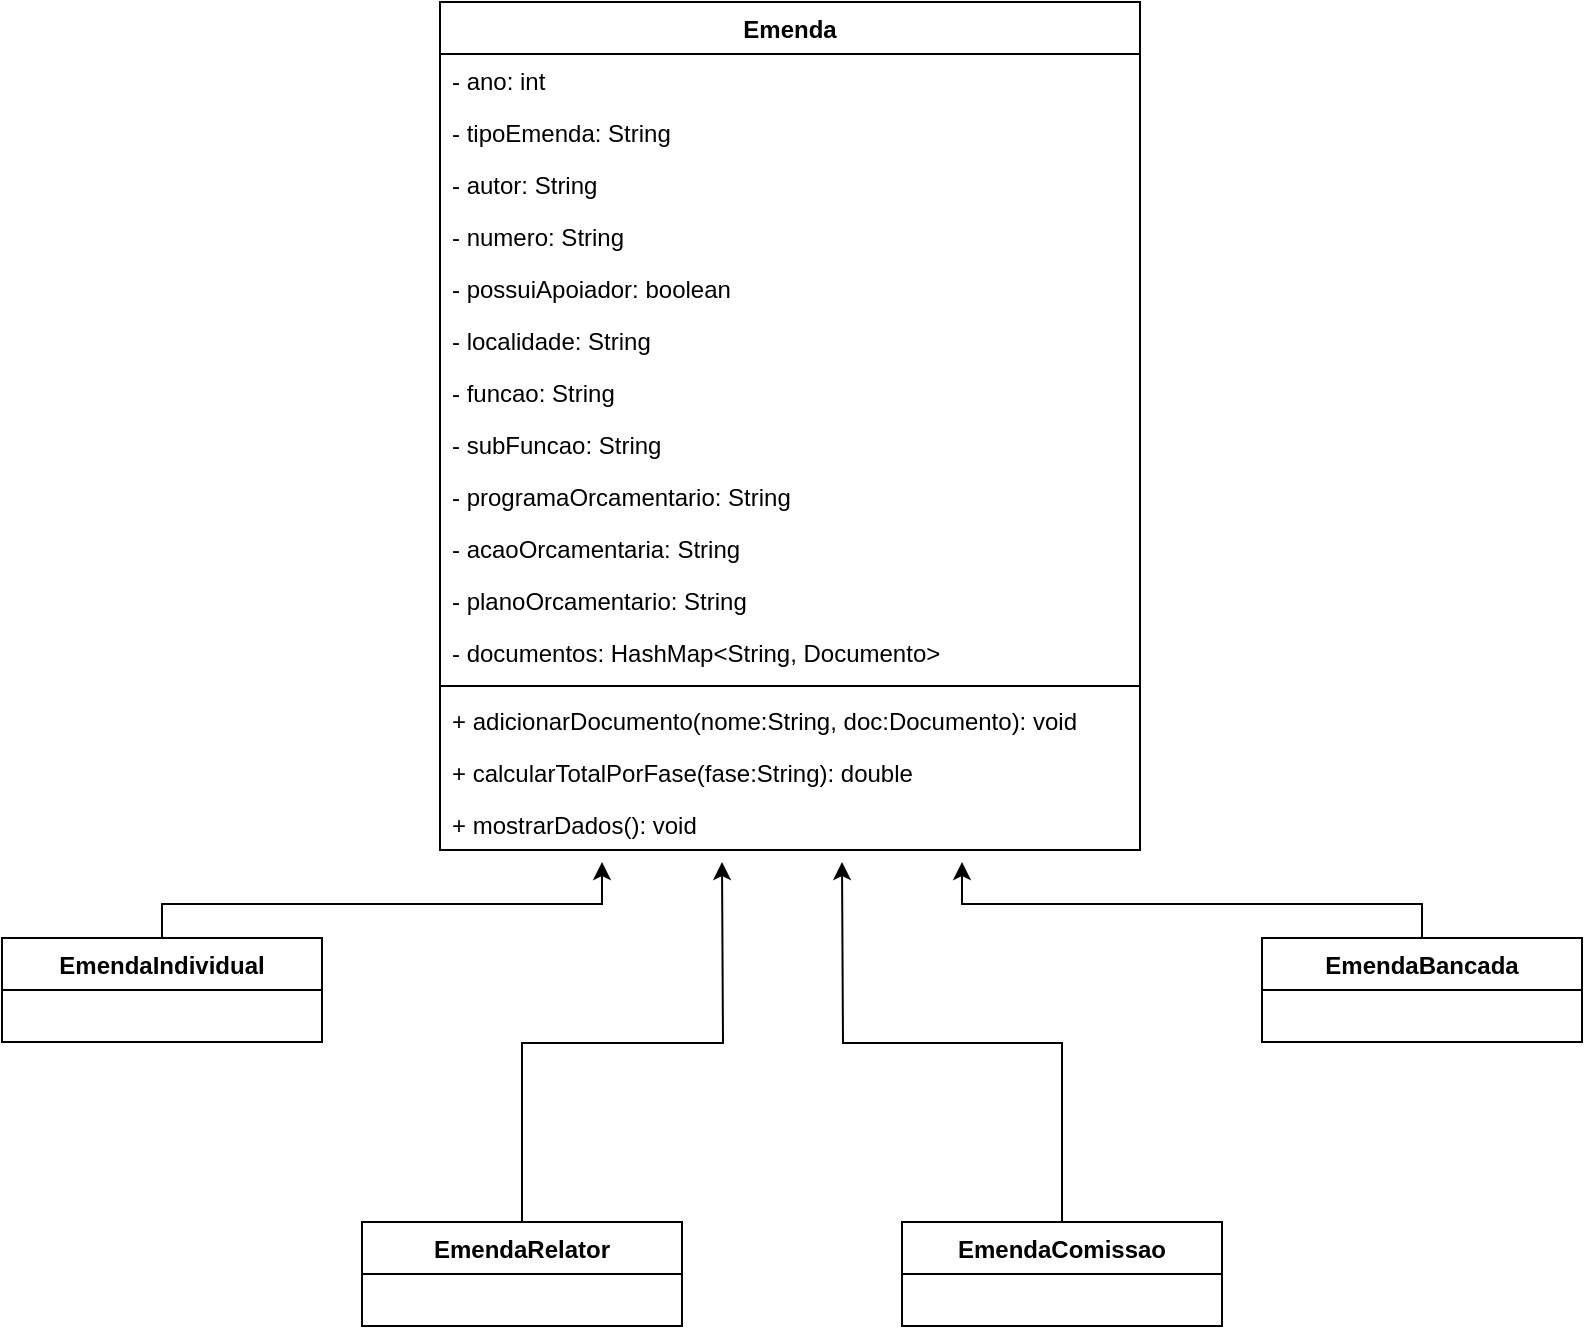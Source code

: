 <mxfile version="28.1.2">
  <diagram name="Página-1" id="yEi0piRJHGkuLj2UevGY">
    <mxGraphModel dx="1588" dy="815" grid="1" gridSize="10" guides="1" tooltips="1" connect="1" arrows="1" fold="1" page="1" pageScale="1" pageWidth="827" pageHeight="1169" math="0" shadow="0">
      <root>
        <mxCell id="0" />
        <mxCell id="1" parent="0" />
        <mxCell id="w1UKSgTafYDJ2Rl2D7IQ-1" value="Emenda" style="swimlane;fontStyle=1;align=center;verticalAlign=top;childLayout=stackLayout;horizontal=1;startSize=26;horizontalStack=0;resizeParent=1;resizeParentMax=0;resizeLast=0;collapsible=1;marginBottom=0;whiteSpace=wrap;html=1;" parent="1" vertex="1">
          <mxGeometry x="239" y="120" width="350" height="424" as="geometry" />
        </mxCell>
        <mxCell id="J66TZz0wDikzwucHNNtv-3" value="- ano: int" style="text;strokeColor=none;fillColor=none;align=left;verticalAlign=top;spacingLeft=4;spacingRight=4;overflow=hidden;rotatable=0;points=[[0,0.5],[1,0.5]];portConstraint=eastwest;whiteSpace=wrap;html=1;" parent="w1UKSgTafYDJ2Rl2D7IQ-1" vertex="1">
          <mxGeometry y="26" width="350" height="26" as="geometry" />
        </mxCell>
        <mxCell id="J66TZz0wDikzwucHNNtv-1" value="- tipoEmenda: String" style="text;strokeColor=none;fillColor=none;align=left;verticalAlign=top;spacingLeft=4;spacingRight=4;overflow=hidden;rotatable=0;points=[[0,0.5],[1,0.5]];portConstraint=eastwest;whiteSpace=wrap;html=1;" parent="w1UKSgTafYDJ2Rl2D7IQ-1" vertex="1">
          <mxGeometry y="52" width="350" height="26" as="geometry" />
        </mxCell>
        <mxCell id="w1UKSgTafYDJ2Rl2D7IQ-2" value="- autor: String" style="text;strokeColor=none;fillColor=none;align=left;verticalAlign=top;spacingLeft=4;spacingRight=4;overflow=hidden;rotatable=0;points=[[0,0.5],[1,0.5]];portConstraint=eastwest;whiteSpace=wrap;html=1;" parent="w1UKSgTafYDJ2Rl2D7IQ-1" vertex="1">
          <mxGeometry y="78" width="350" height="26" as="geometry" />
        </mxCell>
        <mxCell id="qiot6VAjBS1Cee8n9v5e-8" value="- numero: String" style="text;strokeColor=none;fillColor=none;align=left;verticalAlign=top;spacingLeft=4;spacingRight=4;overflow=hidden;rotatable=0;points=[[0,0.5],[1,0.5]];portConstraint=eastwest;whiteSpace=wrap;html=1;" vertex="1" parent="w1UKSgTafYDJ2Rl2D7IQ-1">
          <mxGeometry y="104" width="350" height="26" as="geometry" />
        </mxCell>
        <mxCell id="J66TZz0wDikzwucHNNtv-2" value="- possuiApoiador: boolean" style="text;strokeColor=none;fillColor=none;align=left;verticalAlign=top;spacingLeft=4;spacingRight=4;overflow=hidden;rotatable=0;points=[[0,0.5],[1,0.5]];portConstraint=eastwest;whiteSpace=wrap;html=1;" parent="w1UKSgTafYDJ2Rl2D7IQ-1" vertex="1">
          <mxGeometry y="130" width="350" height="26" as="geometry" />
        </mxCell>
        <mxCell id="qiot6VAjBS1Cee8n9v5e-1" value="- localidade: String" style="text;strokeColor=none;fillColor=none;align=left;verticalAlign=top;spacingLeft=4;spacingRight=4;overflow=hidden;rotatable=0;points=[[0,0.5],[1,0.5]];portConstraint=eastwest;whiteSpace=wrap;html=1;" vertex="1" parent="w1UKSgTafYDJ2Rl2D7IQ-1">
          <mxGeometry y="156" width="350" height="26" as="geometry" />
        </mxCell>
        <mxCell id="qiot6VAjBS1Cee8n9v5e-7" value="- funcao: String" style="text;strokeColor=none;fillColor=none;align=left;verticalAlign=top;spacingLeft=4;spacingRight=4;overflow=hidden;rotatable=0;points=[[0,0.5],[1,0.5]];portConstraint=eastwest;whiteSpace=wrap;html=1;" vertex="1" parent="w1UKSgTafYDJ2Rl2D7IQ-1">
          <mxGeometry y="182" width="350" height="26" as="geometry" />
        </mxCell>
        <mxCell id="qiot6VAjBS1Cee8n9v5e-6" value="- subFuncao: String" style="text;strokeColor=none;fillColor=none;align=left;verticalAlign=top;spacingLeft=4;spacingRight=4;overflow=hidden;rotatable=0;points=[[0,0.5],[1,0.5]];portConstraint=eastwest;whiteSpace=wrap;html=1;" vertex="1" parent="w1UKSgTafYDJ2Rl2D7IQ-1">
          <mxGeometry y="208" width="350" height="26" as="geometry" />
        </mxCell>
        <mxCell id="qiot6VAjBS1Cee8n9v5e-5" value="- programaOrcamentario: String" style="text;strokeColor=none;fillColor=none;align=left;verticalAlign=top;spacingLeft=4;spacingRight=4;overflow=hidden;rotatable=0;points=[[0,0.5],[1,0.5]];portConstraint=eastwest;whiteSpace=wrap;html=1;" vertex="1" parent="w1UKSgTafYDJ2Rl2D7IQ-1">
          <mxGeometry y="234" width="350" height="26" as="geometry" />
        </mxCell>
        <mxCell id="qiot6VAjBS1Cee8n9v5e-4" value="- acaoOrcamentaria: String" style="text;strokeColor=none;fillColor=none;align=left;verticalAlign=top;spacingLeft=4;spacingRight=4;overflow=hidden;rotatable=0;points=[[0,0.5],[1,0.5]];portConstraint=eastwest;whiteSpace=wrap;html=1;" vertex="1" parent="w1UKSgTafYDJ2Rl2D7IQ-1">
          <mxGeometry y="260" width="350" height="26" as="geometry" />
        </mxCell>
        <mxCell id="qiot6VAjBS1Cee8n9v5e-3" value="- planoOrcamentario: String" style="text;strokeColor=none;fillColor=none;align=left;verticalAlign=top;spacingLeft=4;spacingRight=4;overflow=hidden;rotatable=0;points=[[0,0.5],[1,0.5]];portConstraint=eastwest;whiteSpace=wrap;html=1;" vertex="1" parent="w1UKSgTafYDJ2Rl2D7IQ-1">
          <mxGeometry y="286" width="350" height="26" as="geometry" />
        </mxCell>
        <mxCell id="qiot6VAjBS1Cee8n9v5e-2" value="- documentos: HashMap&amp;lt;String, Documento&amp;gt;" style="text;strokeColor=none;fillColor=none;align=left;verticalAlign=top;spacingLeft=4;spacingRight=4;overflow=hidden;rotatable=0;points=[[0,0.5],[1,0.5]];portConstraint=eastwest;whiteSpace=wrap;html=1;" vertex="1" parent="w1UKSgTafYDJ2Rl2D7IQ-1">
          <mxGeometry y="312" width="350" height="26" as="geometry" />
        </mxCell>
        <mxCell id="w1UKSgTafYDJ2Rl2D7IQ-3" value="" style="line;strokeWidth=1;fillColor=none;align=left;verticalAlign=middle;spacingTop=-1;spacingLeft=3;spacingRight=3;rotatable=0;labelPosition=right;points=[];portConstraint=eastwest;strokeColor=inherit;" parent="w1UKSgTafYDJ2Rl2D7IQ-1" vertex="1">
          <mxGeometry y="338" width="350" height="8" as="geometry" />
        </mxCell>
        <mxCell id="w1UKSgTafYDJ2Rl2D7IQ-4" value="+ adicionarDocumento(nome:String, doc:Documento): void" style="text;strokeColor=none;fillColor=none;align=left;verticalAlign=top;spacingLeft=4;spacingRight=4;overflow=hidden;rotatable=0;points=[[0,0.5],[1,0.5]];portConstraint=eastwest;whiteSpace=wrap;html=1;" parent="w1UKSgTafYDJ2Rl2D7IQ-1" vertex="1">
          <mxGeometry y="346" width="350" height="26" as="geometry" />
        </mxCell>
        <mxCell id="J66TZz0wDikzwucHNNtv-4" value="+ calcularTotalPorFase(fase:String): double" style="text;strokeColor=none;fillColor=none;align=left;verticalAlign=top;spacingLeft=4;spacingRight=4;overflow=hidden;rotatable=0;points=[[0,0.5],[1,0.5]];portConstraint=eastwest;whiteSpace=wrap;html=1;" parent="w1UKSgTafYDJ2Rl2D7IQ-1" vertex="1">
          <mxGeometry y="372" width="350" height="26" as="geometry" />
        </mxCell>
        <mxCell id="J66TZz0wDikzwucHNNtv-5" value="+ mostrarDados(): void" style="text;strokeColor=none;fillColor=none;align=left;verticalAlign=top;spacingLeft=4;spacingRight=4;overflow=hidden;rotatable=0;points=[[0,0.5],[1,0.5]];portConstraint=eastwest;whiteSpace=wrap;html=1;" parent="w1UKSgTafYDJ2Rl2D7IQ-1" vertex="1">
          <mxGeometry y="398" width="350" height="26" as="geometry" />
        </mxCell>
        <mxCell id="qiot6VAjBS1Cee8n9v5e-27" style="edgeStyle=orthogonalEdgeStyle;rounded=0;orthogonalLoop=1;jettySize=auto;html=1;exitX=0.5;exitY=0;exitDx=0;exitDy=0;" edge="1" parent="1" source="qiot6VAjBS1Cee8n9v5e-9">
          <mxGeometry relative="1" as="geometry">
            <mxPoint x="320.0" y="550" as="targetPoint" />
            <Array as="points">
              <mxPoint x="100" y="571" />
              <mxPoint x="320" y="571" />
            </Array>
          </mxGeometry>
        </mxCell>
        <mxCell id="qiot6VAjBS1Cee8n9v5e-9" value="EmendaIndividual" style="swimlane;fontStyle=1;align=center;verticalAlign=top;childLayout=stackLayout;horizontal=1;startSize=26;horizontalStack=0;resizeParent=1;resizeParentMax=0;resizeLast=0;collapsible=1;marginBottom=0;whiteSpace=wrap;html=1;" vertex="1" parent="1">
          <mxGeometry x="20" y="588" width="160" height="52" as="geometry" />
        </mxCell>
        <mxCell id="qiot6VAjBS1Cee8n9v5e-10" value="&lt;div&gt;&lt;br&gt;&lt;/div&gt;" style="text;strokeColor=none;fillColor=none;align=left;verticalAlign=top;spacingLeft=4;spacingRight=4;overflow=hidden;rotatable=0;points=[[0,0.5],[1,0.5]];portConstraint=eastwest;whiteSpace=wrap;html=1;" vertex="1" parent="qiot6VAjBS1Cee8n9v5e-9">
          <mxGeometry y="26" width="160" height="26" as="geometry" />
        </mxCell>
        <mxCell id="qiot6VAjBS1Cee8n9v5e-26" style="edgeStyle=orthogonalEdgeStyle;rounded=0;orthogonalLoop=1;jettySize=auto;html=1;exitX=0.5;exitY=0;exitDx=0;exitDy=0;" edge="1" parent="1" source="qiot6VAjBS1Cee8n9v5e-13">
          <mxGeometry relative="1" as="geometry">
            <mxPoint x="380.0" y="550" as="targetPoint" />
          </mxGeometry>
        </mxCell>
        <mxCell id="qiot6VAjBS1Cee8n9v5e-13" value="EmendaRelator" style="swimlane;fontStyle=1;align=center;verticalAlign=top;childLayout=stackLayout;horizontal=1;startSize=26;horizontalStack=0;resizeParent=1;resizeParentMax=0;resizeLast=0;collapsible=1;marginBottom=0;whiteSpace=wrap;html=1;" vertex="1" parent="1">
          <mxGeometry x="200" y="730" width="160" height="52" as="geometry" />
        </mxCell>
        <mxCell id="qiot6VAjBS1Cee8n9v5e-14" value="&lt;div&gt;&lt;br&gt;&lt;/div&gt;" style="text;strokeColor=none;fillColor=none;align=left;verticalAlign=top;spacingLeft=4;spacingRight=4;overflow=hidden;rotatable=0;points=[[0,0.5],[1,0.5]];portConstraint=eastwest;whiteSpace=wrap;html=1;" vertex="1" parent="qiot6VAjBS1Cee8n9v5e-13">
          <mxGeometry y="26" width="160" height="26" as="geometry" />
        </mxCell>
        <mxCell id="qiot6VAjBS1Cee8n9v5e-25" style="edgeStyle=orthogonalEdgeStyle;rounded=0;orthogonalLoop=1;jettySize=auto;html=1;exitX=0.5;exitY=0;exitDx=0;exitDy=0;" edge="1" parent="1" source="qiot6VAjBS1Cee8n9v5e-15">
          <mxGeometry relative="1" as="geometry">
            <mxPoint x="440.0" y="550" as="targetPoint" />
          </mxGeometry>
        </mxCell>
        <mxCell id="qiot6VAjBS1Cee8n9v5e-15" value="EmendaComissao" style="swimlane;fontStyle=1;align=center;verticalAlign=top;childLayout=stackLayout;horizontal=1;startSize=26;horizontalStack=0;resizeParent=1;resizeParentMax=0;resizeLast=0;collapsible=1;marginBottom=0;whiteSpace=wrap;html=1;" vertex="1" parent="1">
          <mxGeometry x="470" y="730" width="160" height="52" as="geometry" />
        </mxCell>
        <mxCell id="qiot6VAjBS1Cee8n9v5e-16" value="&lt;div&gt;&lt;br&gt;&lt;/div&gt;" style="text;strokeColor=none;fillColor=none;align=left;verticalAlign=top;spacingLeft=4;spacingRight=4;overflow=hidden;rotatable=0;points=[[0,0.5],[1,0.5]];portConstraint=eastwest;whiteSpace=wrap;html=1;" vertex="1" parent="qiot6VAjBS1Cee8n9v5e-15">
          <mxGeometry y="26" width="160" height="26" as="geometry" />
        </mxCell>
        <mxCell id="qiot6VAjBS1Cee8n9v5e-24" style="edgeStyle=orthogonalEdgeStyle;rounded=0;orthogonalLoop=1;jettySize=auto;html=1;exitX=0.5;exitY=0;exitDx=0;exitDy=0;" edge="1" parent="1" source="qiot6VAjBS1Cee8n9v5e-17">
          <mxGeometry relative="1" as="geometry">
            <mxPoint x="500.0" y="550" as="targetPoint" />
            <Array as="points">
              <mxPoint x="730" y="571" />
              <mxPoint x="500" y="571" />
            </Array>
          </mxGeometry>
        </mxCell>
        <mxCell id="qiot6VAjBS1Cee8n9v5e-17" value="EmendaBancada" style="swimlane;fontStyle=1;align=center;verticalAlign=top;childLayout=stackLayout;horizontal=1;startSize=26;horizontalStack=0;resizeParent=1;resizeParentMax=0;resizeLast=0;collapsible=1;marginBottom=0;whiteSpace=wrap;html=1;" vertex="1" parent="1">
          <mxGeometry x="650" y="588" width="160" height="52" as="geometry" />
        </mxCell>
        <mxCell id="qiot6VAjBS1Cee8n9v5e-18" value="&lt;div&gt;&lt;br&gt;&lt;/div&gt;" style="text;strokeColor=none;fillColor=none;align=left;verticalAlign=top;spacingLeft=4;spacingRight=4;overflow=hidden;rotatable=0;points=[[0,0.5],[1,0.5]];portConstraint=eastwest;whiteSpace=wrap;html=1;" vertex="1" parent="qiot6VAjBS1Cee8n9v5e-17">
          <mxGeometry y="26" width="160" height="26" as="geometry" />
        </mxCell>
      </root>
    </mxGraphModel>
  </diagram>
</mxfile>
